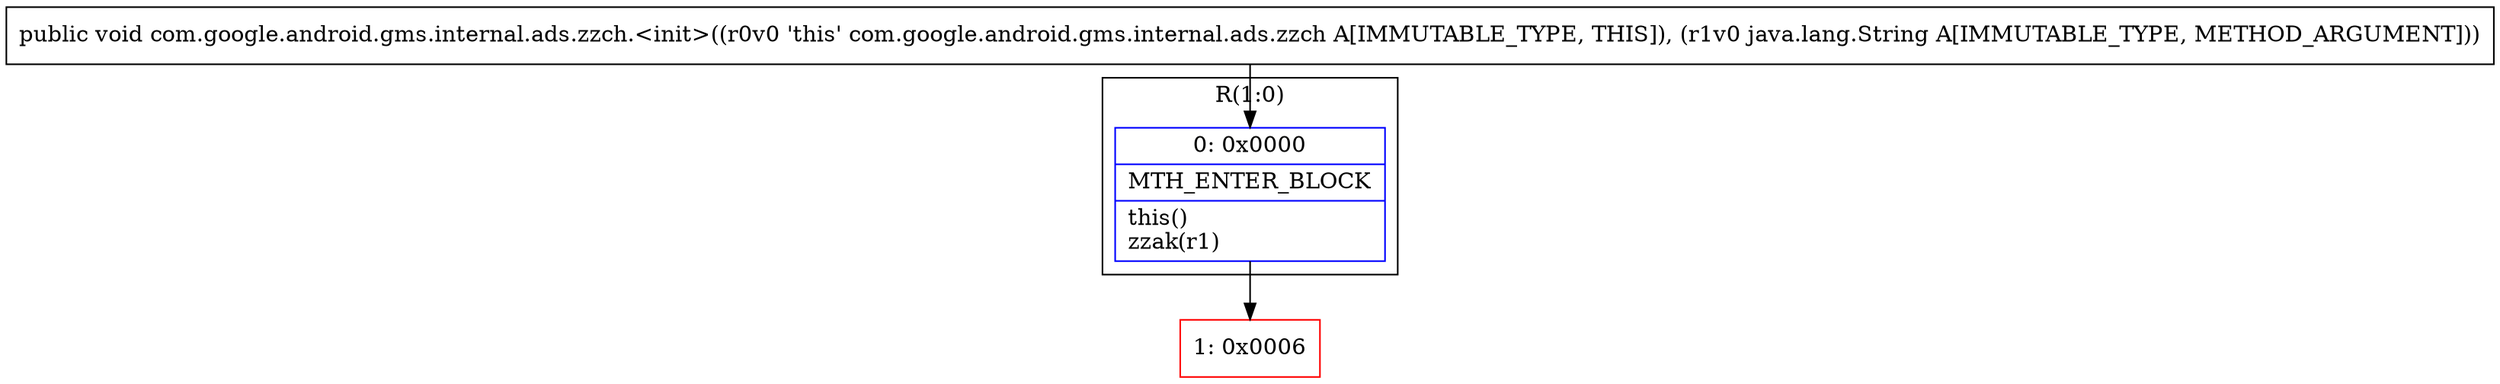 digraph "CFG forcom.google.android.gms.internal.ads.zzch.\<init\>(Ljava\/lang\/String;)V" {
subgraph cluster_Region_1704033941 {
label = "R(1:0)";
node [shape=record,color=blue];
Node_0 [shape=record,label="{0\:\ 0x0000|MTH_ENTER_BLOCK\l|this()\lzzak(r1)\l}"];
}
Node_1 [shape=record,color=red,label="{1\:\ 0x0006}"];
MethodNode[shape=record,label="{public void com.google.android.gms.internal.ads.zzch.\<init\>((r0v0 'this' com.google.android.gms.internal.ads.zzch A[IMMUTABLE_TYPE, THIS]), (r1v0 java.lang.String A[IMMUTABLE_TYPE, METHOD_ARGUMENT])) }"];
MethodNode -> Node_0;
Node_0 -> Node_1;
}

